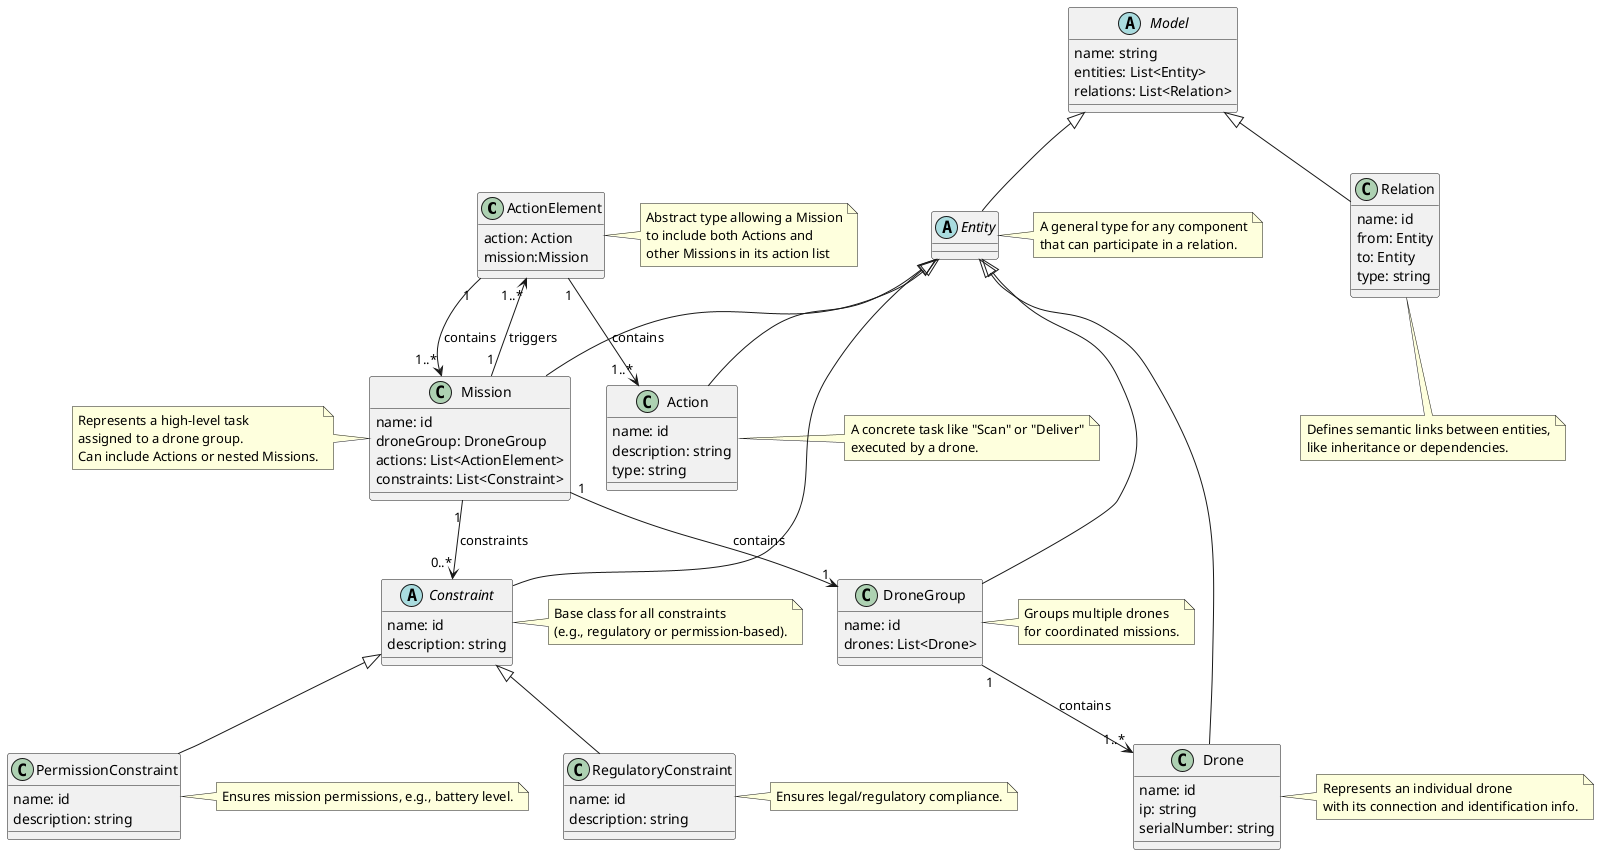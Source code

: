 @startuml

' === Abstract/Interface Types ===
class ActionElement {
  action: Action
  mission:Mission
}
note right of ActionElement
  Abstract type allowing a Mission
  to include both Actions and
  other Missions in its action list
end note

' === Concrete Classes ===
class Mission {
    name: id
    droneGroup: DroneGroup
    actions: List<ActionElement>
    constraints: List<Constraint>
}
note left of Mission
  Represents a high-level task
  assigned to a drone group.
  Can include Actions or nested Missions.
end note

class DroneGroup {
    name: id
    drones: List<Drone>
}
note right of DroneGroup
  Groups multiple drones
  for coordinated missions.
end note

class Drone {
    name: id
    ip: string
    serialNumber: string
}
note right of Drone
  Represents an individual drone
  with its connection and identification info.
end note

class Action {
    name: id
    description: string
    type: string
}
note right of Action
  A concrete task like "Scan" or "Deliver"
  executed by a drone.
end note

abstract Constraint {
    name: id
    description: string
}
note right of Constraint
  Base class for all constraints
  (e.g., regulatory or permission-based).
end note

class PermissionConstraint {
    name: id
    description: string
}
note right of PermissionConstraint
  Ensures mission permissions, e.g., battery level.
end note

class RegulatoryConstraint {
    name: id
    description: string
}
note right of RegulatoryConstraint
  Ensures legal/regulatory compliance.
end note

class Relation {
    name: id
    from: Entity
    to: Entity
    type: string
}
note bottom of Relation
  Defines semantic links between entities,
  like inheritance or dependencies.
end note

abstract class Entity
note right of Entity
  A general type for any component
  that can participate in a relation.
end note

abstract class Model {
  name: string
  entities: List<Entity>
  relations: List<Relation>
}

Model <|-- Entity
Model <|-- Relation


Constraint <|-- PermissionConstraint
Constraint <|-- RegulatoryConstraint

Entity <|-- Mission
Entity <|-- DroneGroup
Entity <|-- Drone
Entity <|-- Action
Entity <|-- Constraint

' === Relationships ===
Mission "1" --> "1" DroneGroup : contains
Mission "1" --> "1..*" ActionElement : triggers
Mission "1" --> "0..*" Constraint : constraints
DroneGroup "1" --> "1..*" Drone : contains
ActionElement "1" --> "1..*" Mission : contains
ActionElement "1" --> "1..*" Action : contains

@enduml
